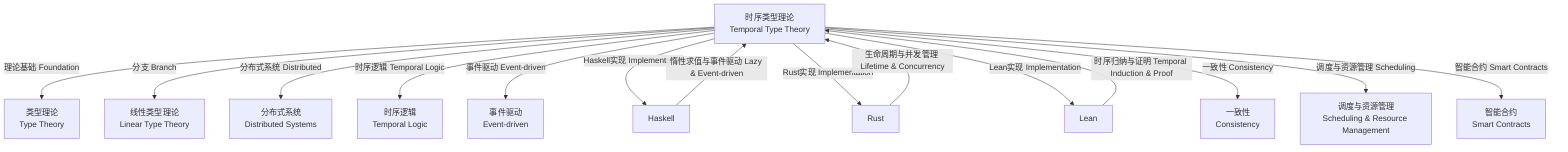 graph TD
  A["时序类型理论\nTemporal Type Theory"]
  B["类型理论\nType Theory"]
  C["线性类型理论\nLinear Type Theory"]
  D["分布式系统\nDistributed Systems"]
  E["时序逻辑\nTemporal Logic"]
  F["事件驱动\nEvent-driven"]
  G["Haskell"]
  H["Rust"]
  I["Lean"]
  J["一致性\nConsistency"]
  K["调度与资源管理\nScheduling & Resource Management"]
  L["智能合约\nSmart Contracts"]

  A -- "理论基础 Foundation" --> B
  A -- "分支 Branch" --> C
  A -- "分布式系统 Distributed" --> D
  A -- "时序逻辑 Temporal Logic" --> E
  A -- "事件驱动 Event-driven" --> F
  A -- "Haskell实现 Implementation" --> G
  A -- "Rust实现 Implementation" --> H
  A -- "Lean实现 Implementation" --> I
  A -- "一致性 Consistency" --> J
  A -- "调度与资源管理 Scheduling" --> K
  A -- "智能合约 Smart Contracts" --> L
  G -- "惰性求值与事件驱动 Lazy & Event-driven" --> A
  H -- "生命周期与并发管理 Lifetime & Concurrency" --> A
  I -- "时序归纳与证明 Temporal Induction & Proof" --> A
  %% #TemporalTypeTheory-5 #TemporalTypeTheory-5.10 知识图谱 Knowledge Graph